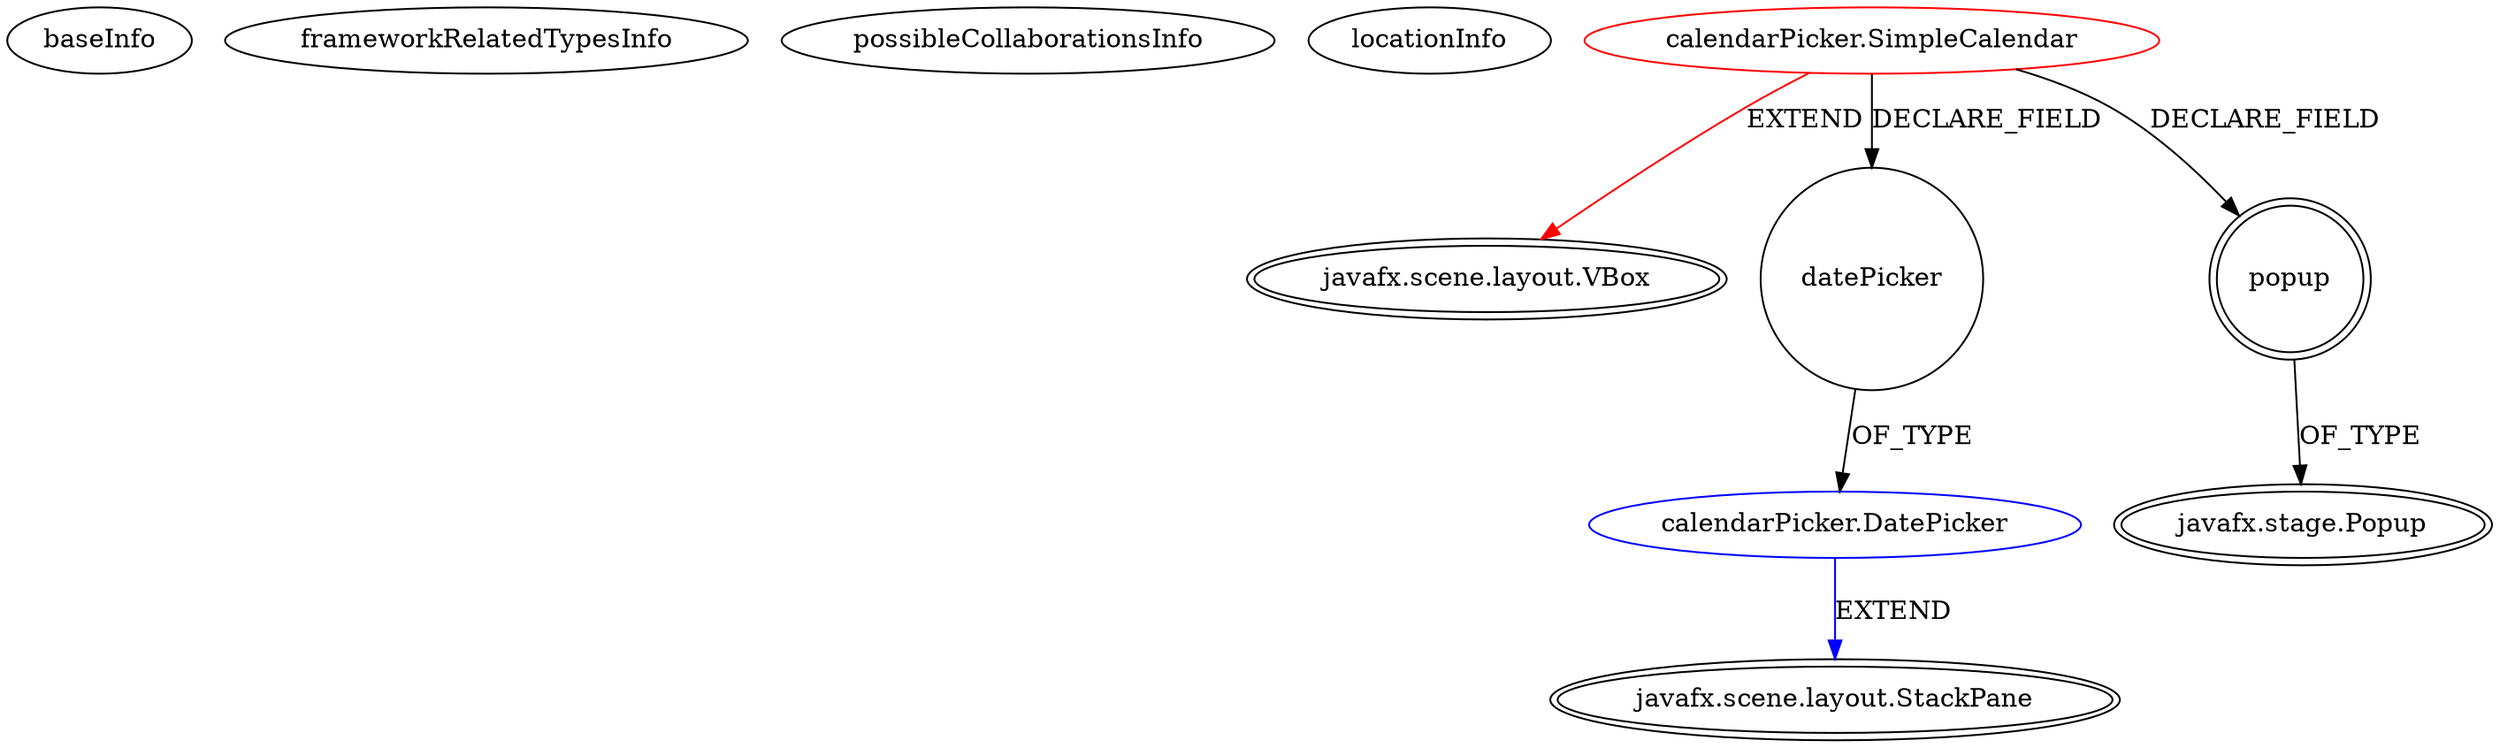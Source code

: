 digraph {
baseInfo[graphId=3079,category="extension_graph",isAnonymous=false,possibleRelation=true]
frameworkRelatedTypesInfo[0="javafx.scene.layout.VBox"]
possibleCollaborationsInfo[0="3079~FIELD_DECLARATION-~javafx.scene.layout.VBox ~javafx.scene.layout.StackPane ~false~false"]
locationInfo[projectName="idzik-Application-RCS",filePath="/idzik-Application-RCS/Application-RCS-master/RcsApplication/src/calendarPicker/SimpleCalendar.java",contextSignature="SimpleCalendar",graphId="3079"]
0[label="calendarPicker.SimpleCalendar",vertexType="ROOT_CLIENT_CLASS_DECLARATION",isFrameworkType=false,color=red]
1[label="javafx.scene.layout.VBox",vertexType="FRAMEWORK_CLASS_TYPE",isFrameworkType=true,peripheries=2]
2[label="datePicker",vertexType="FIELD_DECLARATION",isFrameworkType=false,shape=circle]
3[label="calendarPicker.DatePicker",vertexType="REFERENCE_CLIENT_CLASS_DECLARATION",isFrameworkType=false,color=blue]
4[label="javafx.scene.layout.StackPane",vertexType="FRAMEWORK_CLASS_TYPE",isFrameworkType=true,peripheries=2]
5[label="popup",vertexType="FIELD_DECLARATION",isFrameworkType=true,peripheries=2,shape=circle]
6[label="javafx.stage.Popup",vertexType="FRAMEWORK_CLASS_TYPE",isFrameworkType=true,peripheries=2]
0->1[label="EXTEND",color=red]
0->2[label="DECLARE_FIELD"]
3->4[label="EXTEND",color=blue]
2->3[label="OF_TYPE"]
0->5[label="DECLARE_FIELD"]
5->6[label="OF_TYPE"]
}
